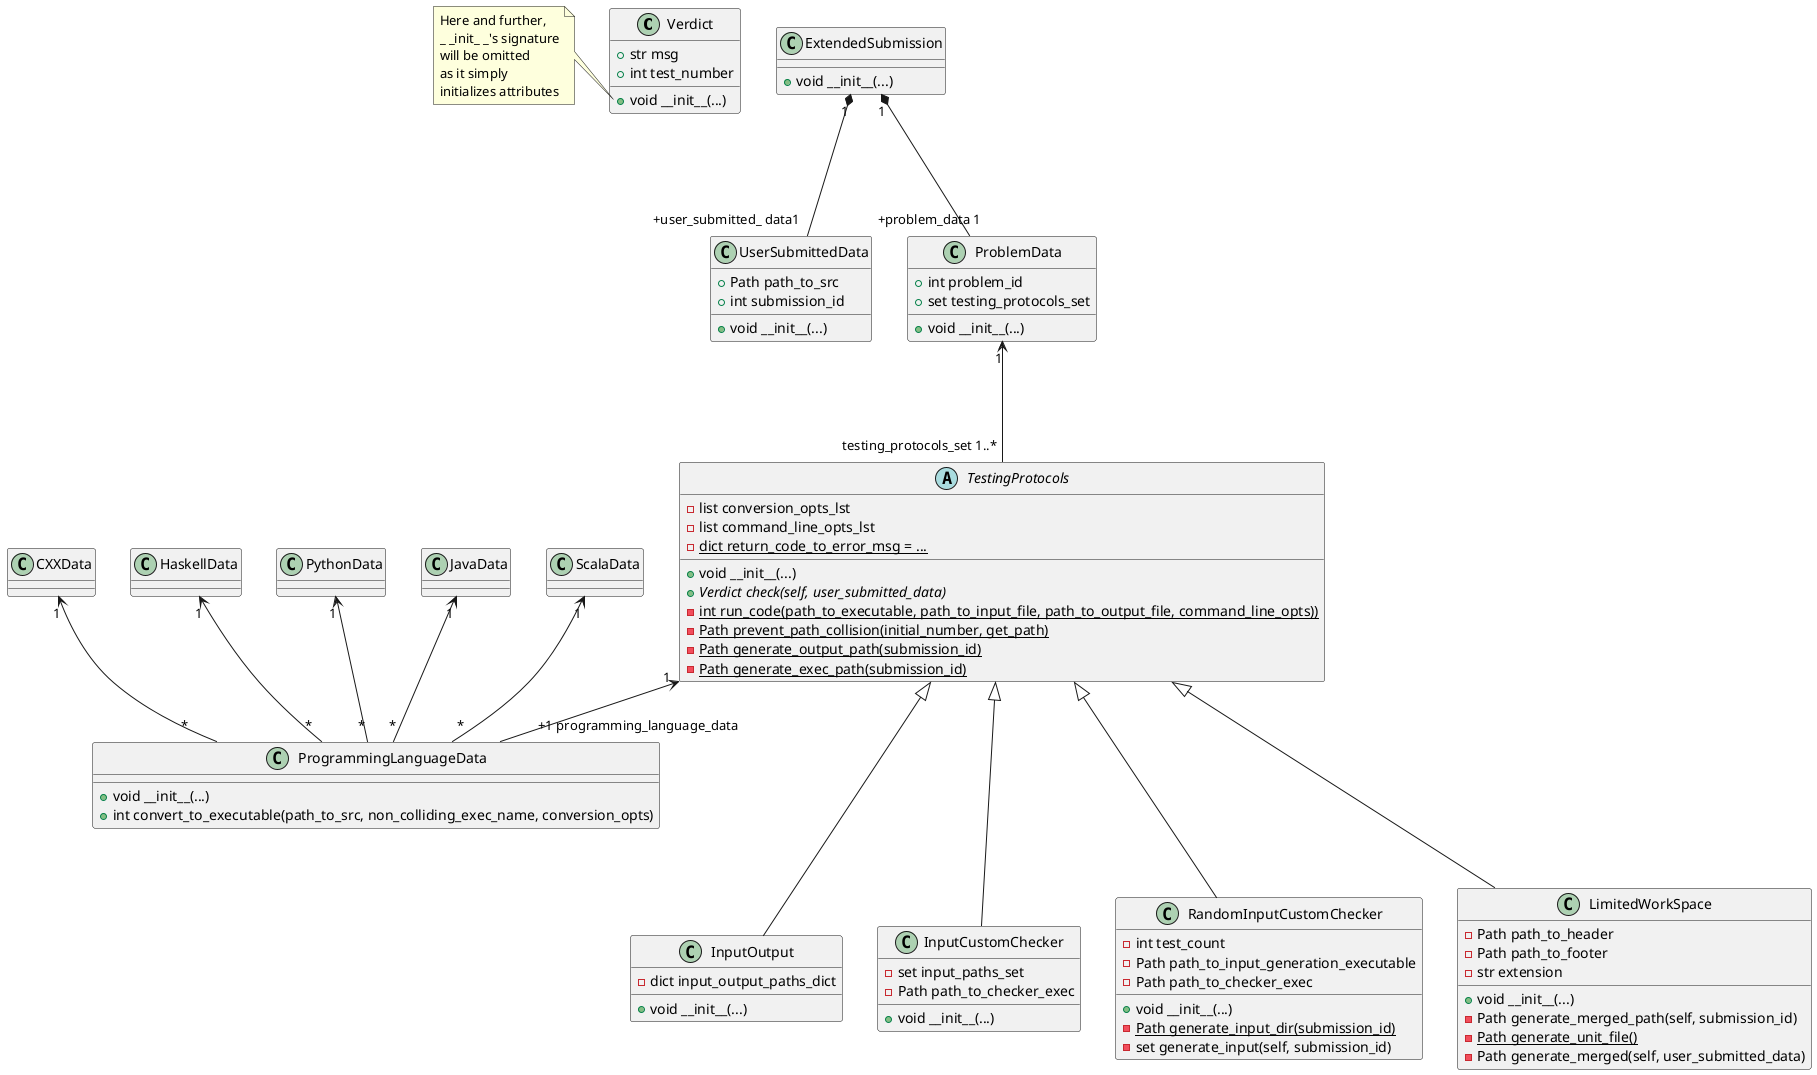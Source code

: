 @startuml
'https://plantuml.com/class-diagram

' ============================ AUX ============================

class Verdict {
    +str msg
    +int test_number

    +void __init__(...)
}
note left of Verdict::__init__
Here and further,
_ _init_ _'s signature
will be omitted
as it simply
initializes attributes
end note


class UserSubmittedData {
    +Path path_to_src
    +int submission_id

    +void __init__(...)
}


class ProgrammingLanguageData {
        +void __init__(...)
        +int convert_to_executable(path_to_src, non_colliding_exec_name, conversion_opts)
}

class CXXData

CXXData "1" <-- "*" ProgrammingLanguageData

class HaskellData

HaskellData "1" <-- "*" ProgrammingLanguageData

class PythonData

PythonData "1" <-- "*" ProgrammingLanguageData

class JavaData

JavaData "1" <-- "*" ProgrammingLanguageData

class ScalaData

ScalaData "1" <-- "*" ProgrammingLanguageData

' ========================== PROTOCOLS =========================

abstract class TestingProtocols {
    -list conversion_opts_lst
    -list command_line_opts_lst
    -{static} dict return_code_to_error_msg = ...

    +void __init__(...)
    +{abstract} Verdict check(self, user_submitted_data)
    -{static} int run_code(path_to_executable, path_to_input_file, path_to_output_file, command_line_opts))
    -{static} Path prevent_path_collision(initial_number, get_path)
    -{static} Path generate_output_path(submission_id)
    -{static} Path generate_exec_path(submission_id)
}

TestingProtocols "1" <-- "+1 programming_language_data" ProgrammingLanguageData

class InputOutput {
    -dict input_output_paths_dict

    +void __init__(...)
}

class InputCustomChecker {
    -set input_paths_set
    -Path path_to_checker_exec

    +void __init__(...)
}

class RandomInputCustomChecker {
    -int test_count
    -Path path_to_input_generation_executable
    -Path path_to_checker_exec


    +void __init__(...)
    -{static} Path generate_input_dir(submission_id)
    -set generate_input(self, submission_id)
}

class LimitedWorkSpace {
    -Path path_to_header
    -Path path_to_footer
    -str extension

    +void __init__(...)
    -Path generate_merged_path(self, submission_id)
    -{static} Path generate_unit_file()
    -Path generate_merged(self, user_submitted_data)
}


TestingProtocols <|--- InputCustomChecker
TestingProtocols <|--- RandomInputCustomChecker
TestingProtocols <|--- LimitedWorkSpace
TestingProtocols <|--- InputOutput


' ============================ AUX ============================

class ProblemData {
    +int problem_id
    +set testing_protocols_set

    +void __init__(...)
}

ProblemData "1" <--- "testing_protocols_set 1..*" TestingProtocols


class ExtendedSubmission {
    +void __init__(...)
}

ExtendedSubmission "1" *--- "+problem_data 1" ProblemData
ExtendedSubmission "1" *--- "+user_submitted_ data1" UserSubmittedData

@enduml
